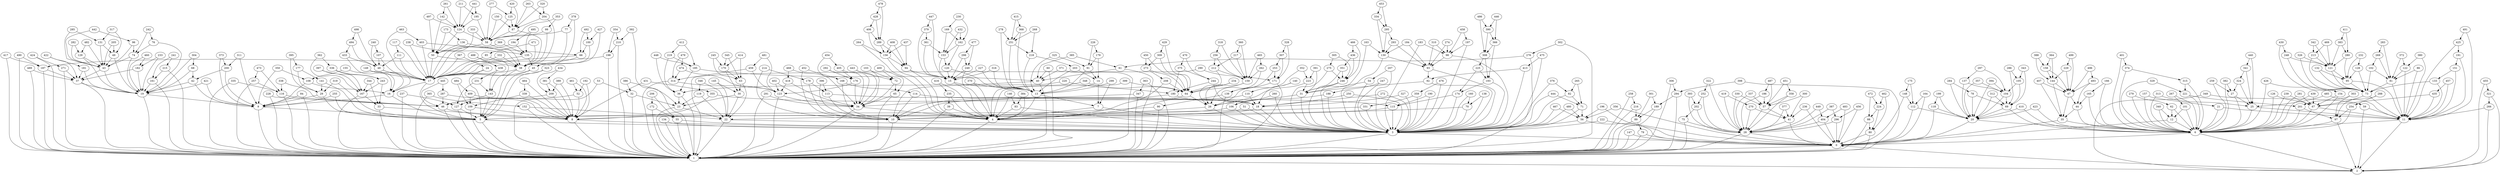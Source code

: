 digraph my_graph {
0 [label=0]
1 [label=1]
2 [label=2]
3 [label=3]
4 [label=4]
5 [label=5]
6 [label=6]
7 [label=7]
8 [label=8]
9 [label=9]
10 [label=10]
11 [label=11]
12 [label=12]
13 [label=13]
14 [label=14]
15 [label=15]
16 [label=16]
17 [label=17]
18 [label=18]
19 [label=19]
20 [label=20]
21 [label=21]
22 [label=22]
23 [label=23]
24 [label=24]
25 [label=25]
26 [label=26]
27 [label=27]
28 [label=28]
29 [label=29]
30 [label=30]
31 [label=31]
32 [label=32]
33 [label=33]
34 [label=34]
35 [label=35]
36 [label=36]
37 [label=37]
38 [label=38]
39 [label=39]
40 [label=40]
41 [label=41]
42 [label=42]
43 [label=43]
44 [label=44]
45 [label=45]
46 [label=46]
47 [label=47]
48 [label=48]
49 [label=49]
50 [label=50]
51 [label=51]
52 [label=52]
53 [label=53]
54 [label=54]
55 [label=55]
56 [label=56]
57 [label=57]
58 [label=58]
59 [label=59]
60 [label=60]
61 [label=61]
62 [label=62]
63 [label=63]
64 [label=64]
65 [label=65]
66 [label=66]
67 [label=67]
68 [label=68]
69 [label=69]
70 [label=70]
71 [label=71]
72 [label=72]
73 [label=73]
74 [label=74]
75 [label=75]
76 [label=76]
77 [label=77]
78 [label=78]
79 [label=79]
80 [label=80]
81 [label=81]
82 [label=82]
83 [label=83]
84 [label=84]
85 [label=85]
86 [label=86]
87 [label=87]
88 [label=88]
89 [label=89]
90 [label=90]
91 [label=91]
92 [label=92]
93 [label=93]
94 [label=94]
95 [label=95]
96 [label=96]
97 [label=97]
98 [label=98]
99 [label=99]
100 [label=100]
101 [label=101]
102 [label=102]
103 [label=103]
104 [label=104]
105 [label=105]
106 [label=106]
107 [label=107]
108 [label=108]
109 [label=109]
110 [label=110]
111 [label=111]
112 [label=112]
113 [label=113]
114 [label=114]
115 [label=115]
116 [label=116]
117 [label=117]
118 [label=118]
119 [label=119]
120 [label=120]
121 [label=121]
122 [label=122]
123 [label=123]
124 [label=124]
125 [label=125]
126 [label=126]
127 [label=127]
128 [label=128]
129 [label=129]
130 [label=130]
131 [label=131]
132 [label=132]
133 [label=133]
134 [label=134]
135 [label=135]
136 [label=136]
137 [label=137]
138 [label=138]
139 [label=139]
140 [label=140]
141 [label=141]
142 [label=142]
143 [label=143]
144 [label=144]
145 [label=145]
146 [label=146]
147 [label=147]
148 [label=148]
149 [label=149]
150 [label=150]
151 [label=151]
152 [label=152]
153 [label=153]
154 [label=154]
155 [label=155]
156 [label=156]
157 [label=157]
158 [label=158]
159 [label=159]
160 [label=160]
161 [label=161]
162 [label=162]
163 [label=163]
164 [label=164]
165 [label=165]
166 [label=166]
167 [label=167]
168 [label=168]
169 [label=169]
170 [label=170]
171 [label=171]
172 [label=172]
173 [label=173]
174 [label=174]
175 [label=175]
176 [label=176]
177 [label=177]
178 [label=178]
179 [label=179]
180 [label=180]
181 [label=181]
182 [label=182]
183 [label=183]
184 [label=184]
185 [label=185]
186 [label=186]
187 [label=187]
188 [label=188]
189 [label=189]
190 [label=190]
191 [label=191]
192 [label=192]
193 [label=193]
194 [label=194]
195 [label=195]
196 [label=196]
197 [label=197]
198 [label=198]
199 [label=199]
200 [label=200]
201 [label=201]
202 [label=202]
203 [label=203]
204 [label=204]
205 [label=205]
206 [label=206]
207 [label=207]
208 [label=208]
209 [label=209]
210 [label=210]
211 [label=211]
212 [label=212]
213 [label=213]
214 [label=214]
215 [label=215]
216 [label=216]
217 [label=217]
218 [label=218]
219 [label=219]
220 [label=220]
221 [label=221]
222 [label=222]
223 [label=223]
224 [label=224]
225 [label=225]
226 [label=226]
227 [label=227]
228 [label=228]
229 [label=229]
230 [label=230]
231 [label=231]
232 [label=232]
233 [label=233]
234 [label=234]
235 [label=235]
236 [label=236]
237 [label=237]
238 [label=238]
239 [label=239]
240 [label=240]
241 [label=241]
242 [label=242]
243 [label=243]
244 [label=244]
245 [label=245]
246 [label=246]
247 [label=247]
248 [label=248]
249 [label=249]
250 [label=250]
251 [label=251]
252 [label=252]
253 [label=253]
254 [label=254]
255 [label=255]
256 [label=256]
257 [label=257]
258 [label=258]
259 [label=259]
260 [label=260]
261 [label=261]
262 [label=262]
263 [label=263]
264 [label=264]
265 [label=265]
266 [label=266]
267 [label=267]
268 [label=268]
269 [label=269]
270 [label=270]
271 [label=271]
272 [label=272]
273 [label=273]
274 [label=274]
275 [label=275]
276 [label=276]
277 [label=277]
278 [label=278]
279 [label=279]
280 [label=280]
281 [label=281]
282 [label=282]
283 [label=283]
284 [label=284]
285 [label=285]
286 [label=286]
287 [label=287]
288 [label=288]
289 [label=289]
290 [label=290]
291 [label=291]
292 [label=292]
293 [label=293]
294 [label=294]
295 [label=295]
296 [label=296]
297 [label=297]
298 [label=298]
299 [label=299]
300 [label=300]
301 [label=301]
302 [label=302]
303 [label=303]
304 [label=304]
305 [label=305]
306 [label=306]
307 [label=307]
308 [label=308]
309 [label=309]
310 [label=310]
311 [label=311]
312 [label=312]
313 [label=313]
314 [label=314]
315 [label=315]
316 [label=316]
317 [label=317]
318 [label=318]
319 [label=319]
320 [label=320]
321 [label=321]
322 [label=322]
323 [label=323]
324 [label=324]
325 [label=325]
326 [label=326]
327 [label=327]
328 [label=328]
329 [label=329]
330 [label=330]
331 [label=331]
332 [label=332]
333 [label=333]
334 [label=334]
335 [label=335]
336 [label=336]
337 [label=337]
338 [label=338]
339 [label=339]
340 [label=340]
341 [label=341]
342 [label=342]
343 [label=343]
344 [label=344]
345 [label=345]
346 [label=346]
347 [label=347]
348 [label=348]
349 [label=349]
350 [label=350]
351 [label=351]
352 [label=352]
353 [label=353]
354 [label=354]
355 [label=355]
356 [label=356]
357 [label=357]
358 [label=358]
359 [label=359]
360 [label=360]
361 [label=361]
362 [label=362]
363 [label=363]
364 [label=364]
365 [label=365]
366 [label=366]
367 [label=367]
368 [label=368]
369 [label=369]
370 [label=370]
371 [label=371]
372 [label=372]
373 [label=373]
374 [label=374]
375 [label=375]
376 [label=376]
377 [label=377]
378 [label=378]
379 [label=379]
380 [label=380]
381 [label=381]
382 [label=382]
383 [label=383]
384 [label=384]
385 [label=385]
386 [label=386]
387 [label=387]
388 [label=388]
389 [label=389]
390 [label=390]
391 [label=391]
392 [label=392]
393 [label=393]
394 [label=394]
395 [label=395]
396 [label=396]
397 [label=397]
398 [label=398]
399 [label=399]
400 [label=400]
401 [label=401]
402 [label=402]
403 [label=403]
404 [label=404]
405 [label=405]
406 [label=406]
407 [label=407]
408 [label=408]
409 [label=409]
410 [label=410]
411 [label=411]
412 [label=412]
413 [label=413]
414 [label=414]
415 [label=415]
416 [label=416]
417 [label=417]
418 [label=418]
419 [label=419]
420 [label=420]
421 [label=421]
422 [label=422]
423 [label=423]
424 [label=424]
425 [label=425]
426 [label=426]
427 [label=427]
428 [label=428]
429 [label=429]
430 [label=430]
431 [label=431]
432 [label=432]
433 [label=433]
434 [label=434]
435 [label=435]
436 [label=436]
437 [label=437]
438 [label=438]
439 [label=439]
440 [label=440]
441 [label=441]
442 [label=442]
443 [label=443]
444 [label=444]
445 [label=445]
446 [label=446]
447 [label=447]
448 [label=448]
449 [label=449]
450 [label=450]
451 [label=451]
452 [label=452]
453 [label=453]
454 [label=454]
455 [label=455]
456 [label=456]
457 [label=457]
458 [label=458]
459 [label=459]
460 [label=460]
461 [label=461]
462 [label=462]
463 [label=463]
464 [label=464]
465 [label=465]
466 [label=466]
467 [label=467]
468 [label=468]
469 [label=469]
470 [label=470]
471 [label=471]
472 [label=472]
473 [label=473]
474 [label=474]
475 [label=475]
476 [label=476]
477 [label=477]
478 [label=478]
479 [label=479]
480 [label=480]
481 [label=481]
482 [label=482]
483 [label=483]
484 [label=484]
485 [label=485]
486 [label=486]
487 [label=487]
488 [label=488]
489 [label=489]
490 [label=490]
491 [label=491]
492 [label=492]
493 [label=493]
494 [label=494]
495 [label=495]
496 [label=496]
497 [label=497]
498 [label=498]
499 [label=499]
0->1
1->2
2->0
3->0
3->1
4->3
4->1
5->3
5->1
6->2
6->0
7->4
7->3
8->3
8->1
9->5
9->1
10->3
10->1
11->6
11->2
12->6
12->0
13->7
13->4
14->13
14->7
15->13
15->4
16->9
16->5
17->16
17->5
18->10
18->3
19->9
19->1
20->6
20->0
21->11
21->6
22->3
22->1
23->22
23->1
24->17
24->5
25->11
25->6
26->4
26->3
27->25
27->6
28->0
28->1
29->9
29->5
30->23
30->22
31->26
31->3
32->23
32->1
33->8
33->1
34->4
34->1
35->6
35->0
36->23
36->1
37->19
37->1
38->17
38->5
39->4
39->1
40->36
40->1
41->28
41->0
42->19
42->9
43->37
43->19
44->35
44->6
45->17
45->5
46->8
46->1
47->44
47->35
48->17
48->16
49->43
49->19
50->38
50->17
51->22
51->3
52->46
52->8
53->32
53->1
54->31
54->3
55->3
55->1
56->3
56->0
57->41
57->28
58->50
58->38
59->11
59->2
60->40
60->1
61->40
61->1
62->12
62->6
63->30
63->22
64->26
64->4
65->34
65->1
66->45
66->17
67->11
67->6
68->42
68->19
69->20
69->6
70->4
70->3
71->56
71->3
72->65
72->34
73->67
73->11
74->43
74->19
75->28
75->1
76->74
76->19
77->58
77->38
78->69
78->20
79->0
79->1
80->0
80->1
81->73
81->11
82->71
82->3
83->4
83->3
84->9
84->1
85->38
85->17
86->81
86->11
87->58
87->38
88->80
88->1
89->79
89->1
90->10
90->1
91->14
91->13
92->31
92->3
93->92
93->3
94->15
94->4
95->73
95->11
96->74
96->43
97->6
97->2
98->93
98->3
99->58
99->38
100->66
100->45
101->12
101->6
102->81
102->73
103->72
103->34
104->69
104->20
105->104
105->69
106->5
106->3
107->48
107->17
108->16
108->9
109->8
109->1
110->18
110->10
111->48
111->17
112->20
112->0
113->18
113->10
114->18
114->10
115->8
115->3
116->46
116->1
117->111
117->17
118->20
118->0
119->23
119->22
120->15
120->13
121->95
121->73
122->81
122->11
123->34
123->1
124->58
124->50
125->87
125->58
126->67
126->6
127->5
127->1
128->95
128->73
129->43
129->19
130->93
130->3
131->49
131->43
132->95
132->73
133->73
133->11
134->3
134->1
135->45
135->17
136->50
136->38
137->104
137->20
138->70
138->3
139->90
139->1
140->110
140->18
141->29
141->5
142->124
142->50
143->127
143->5
144->47
144->35
145->30
145->22
146->83
146->4
147->0
147->1
148->112
148->0
149->17
149->16
150->87
150->58
151->133
151->11
152->22
152->1
153->120
153->15
154->67
154->6
155->108
155->16
156->94
156->4
157->21
157->6
158->144
158->47
159->64
159->26
160->70
160->3
161->19
161->1
162->153
162->120
163->130
163->3
164->112
164->0
165->44
165->6
166->165
166->6
167->33
167->1
168->114
168->10
169->162
169->153
170->63
170->30
171->139
171->1
172->55
172->1
173->136
173->50
174->115
174->3
175->148
175->112
176->123
176->34
177->141
177->29
178->113
178->10
179->91
179->14
180->18
180->10
181->37
181->19
182->37
182->19
183->98
183->3
184->130
184->93
185->40
185->36
186->57
186->28
187->37
187->1
188->106
188->3
189->89
189->1
190->115
190->3
191->151
191->11
192->52
192->8
193->174
193->3
194->135
194->17
195->124
195->58
196->56
196->0
197->98
197->3
198->187
198->1
199->118
199->20
200->42
200->9
201->97
201->6
202->75
202->28
203->14
203->13
204->87
204->38
205->49
205->43
206->172
206->55
207->54
207->3
208->64
208->4
209->46
209->8
210->198
210->1
211->195
211->124
212->159
212->64
213->121
213->73
214->178
214->10
215->161
215->1
216->89
216->1
217->212
217->159
218->203
218->13
219->185
219->36
220->180
220->10
221->201
221->6
222->3
222->0
223->31
223->26
224->88
224->80
225->193
225->174
226->179
226->91
227->15
227->13
228->46
228->1
229->144
229->47
230->169
230->162
231->143
231->127
232->128
232->95
233->182
233->19
234->64
234->26
235->39
235->4
236->41
236->0
237->127
237->1
238->135
238->17
239->67
239->6
240->107
240->48
241->215
241->161
242->76
242->74
243->167
243->33
244->180
244->18
245->170
245->63
246->31
246->3
247->188
247->3
248->121
248->73
249->15
249->4
250->18
250->3
251->218
251->13
252->202
252->28
253->171
253->139
254->97
254->6
255->9
255->5
256->212
256->159
257->116
257->1
258->216
258->1
259->27
259->6
260->106
260->3
261->142
261->124
262->159
262->26
263->204
263->87
264->156
264->4
265->82
265->71
266->11
266->2
267->101
267->6
268->251
268->218
269->102
269->81
270->41
270->28
271->37
271->1
272->18
272->3
273->208
273->64
274->98
274->93
275->246
275->3
276->61
276->1
277->125
277->58
278->251
278->13
279->62
279->6
280->121
280->95
281->67
281->6
282->129
282->43
283->269
283->81
284->78
284->20
285->131
285->43
286->105
286->69
287->46
287->8
288->254
288->97
289->156
289->94
290->171
290->1
291->34
291->1
292->176
292->34
293->130
293->93
294->189
294->1
295->293
295->130
296->28
296->0
297->137
297->104
298->249
298->15
299->13
299->7
300->57
300->41
301->189
301->89
302->276
302->1
303->201
303->97
304->68
304->19
305->275
305->246
306->294
306->1
307->253
307->171
308->225
308->193
309->273
309->64
310->98
310->93
311->200
311->9
312->69
312->20
313->25
313->6
314->123
314->1
315->221
315->6
316->15
316->13
317->131
317->49
318->256
318->159
319->29
319->5
320->204
320->87
321->266
321->2
322->252
322->28
323->17
323->5
324->27
324->25
325->91
325->13
326->121
326->73
327->18
327->3
328->307
328->171
329->221
329->6
330->57
330->28
331->5
331->3
332->38
332->17
333->58
333->50
334->295
334->130
335->116
335->1
336->243
336->167
337->57
337->28
338->116
338->46
339->109
339->8
340->12
340->6
341->324
341->25
342->213
342->121
343->105
343->69
344->167
344->33
345->170
345->63
346->119
346->22
347->34
347->1
348->64
348->4
349->59
349->2
350->108
350->9
351->246
351->31
352->223
352->26
353->99
353->58
354->210
354->198
355->115
355->8
356->56
356->0
357->104
357->20
358->57
358->28
359->331
359->3
360->217
360->159
361->153
361->15
362->336
362->167
363->347
363->1
364->158
364->144
365->152
365->1
366->308
366->193
367->24
367->17
368->251
368->13
369->135
369->17
370->13
370->4
371->40
371->1
372->122
372->81
373->200
373->9
374->315
374->6
375->244
375->180
376->82
376->3
377->41
377->28
378->77
378->38
379->361
379->15
380->122
380->11
381->209
381->8
382->27
382->6
383->280
383->121
384->83
384->4
385->61
385->40
386->32
386->23
387->296
387->28
388->158
388->144
389->209
389->8
390->366
390->308
391->223
391->31
392->210
392->1
393->202
393->28
394->104
394->20
395->177
395->29
396->113
396->10
397->243
397->167
398->294
398->1
399->64
399->4
400->72
400->65
401->374
401->6
402->123
402->34
403->66
403->17
404->28
404->0
405->176
405->34
406->289
406->156
407->47
407->35
408->156
408->94
409->109
409->8
410->20
410->6
411->383
411->280
412->219
412->185
413->92
413->3
414->170
414->63
415->368
415->251
416->235
416->4
417->187
417->1
418->123
418->34
419->270
419->28
420->125
420->87
421->19
421->9
422->181
422->37
423->20
423->6
424->271
424->1
425->191
425->11
426->154
426->6
427->100
427->45
428->406
428->289
429->309
429->64
430->248
430->73
431->355
431->8
432->162
432->153
433->48
433->16
434->381
434->209
435->67
435->11
436->351
436->246
437->156
437->94
438->231
438->143
439->67
439->6
440->341
440->25
441->195
441->124
442->96
442->43
443->72
443->34
444->71
444->3
445->287
445->46
446->390
446->366
447->379
447->15
448->185
448->36
449->404
449->28
450->273
450->64
451->358
451->57
452->168
452->10
453->334
453->295
454->405
454->176
455->321
455->2
456->296
456->0
457->435
457->11
458->197
458->98
459->314
459->123
460->182
460->19
461->52
461->8
462->224
462->80
463->403
463->17
464->339
464->8
465->262
465->159
466->436
466->246
467->56
467->3
468->418
468->34
469->213
469->121
470->375
470->244
471->85
471->38
472->224
472->88
473->257
473->116
474->314
474->123
475->413
475->3
476->359
476->3
477->298
477->249
478->428
478->289
479->474
479->314
480->56
480->3
481->459
481->123
482->129
482->43
483->404
483->0
484->409
484->109
485->25
485->11
486->390
486->308
487->186
487->57
488->438
488->143
489->37
489->1
490->187
490->1
491->425
491->11
492->100
492->66
493->47
493->44
494->433
494->48
495->194
495->135
496->493
496->47
497->124
497->50
498->494
498->48
499->229
499->47
}